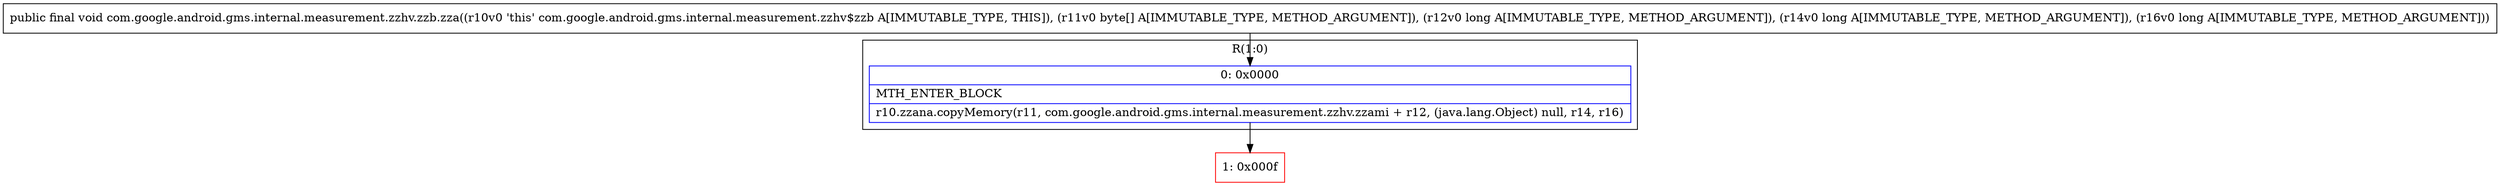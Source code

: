 digraph "CFG forcom.google.android.gms.internal.measurement.zzhv.zzb.zza([BJJJ)V" {
subgraph cluster_Region_1862906254 {
label = "R(1:0)";
node [shape=record,color=blue];
Node_0 [shape=record,label="{0\:\ 0x0000|MTH_ENTER_BLOCK\l|r10.zzana.copyMemory(r11, com.google.android.gms.internal.measurement.zzhv.zzami + r12, (java.lang.Object) null, r14, r16)\l}"];
}
Node_1 [shape=record,color=red,label="{1\:\ 0x000f}"];
MethodNode[shape=record,label="{public final void com.google.android.gms.internal.measurement.zzhv.zzb.zza((r10v0 'this' com.google.android.gms.internal.measurement.zzhv$zzb A[IMMUTABLE_TYPE, THIS]), (r11v0 byte[] A[IMMUTABLE_TYPE, METHOD_ARGUMENT]), (r12v0 long A[IMMUTABLE_TYPE, METHOD_ARGUMENT]), (r14v0 long A[IMMUTABLE_TYPE, METHOD_ARGUMENT]), (r16v0 long A[IMMUTABLE_TYPE, METHOD_ARGUMENT])) }"];
MethodNode -> Node_0;
Node_0 -> Node_1;
}

